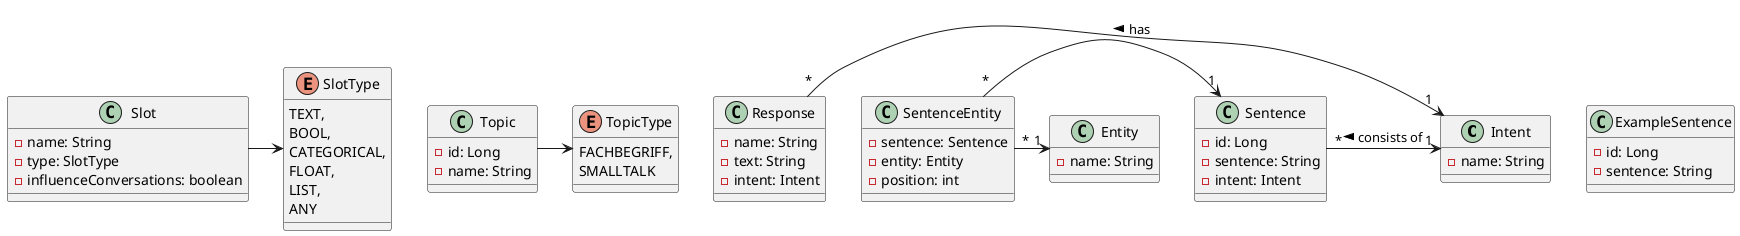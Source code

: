 @startuml
class Intent {
    - name: String
}

class Entity {
    - name: String
}

class SentenceEntity {
    - sentence: Sentence
    - entity: Entity
    - position: int
}

class Sentence {
    - id: Long
    - sentence: String
    - intent: Intent
}

class ExampleSentence {
    - id: Long
    - sentence: String
}


class Topic {
    - id: Long
    - name: String
}

class Response {
    - name: String
    - text: String
    - intent: Intent
}

class Slot {
    - name: String
    - type: SlotType
    - influenceConversations: boolean
}

enum TopicType {
FACHBEGRIFF,
SMALLTALK
}

enum SlotType {
TEXT,
BOOL,
CATEGORICAL,
FLOAT,
LIST,
ANY
}

Slot -> SlotType
Topic -> TopicType
Sentence "*" -> "1" Intent : consists of <
Response "*" -> "1" Intent : has <
SentenceEntity "*" -> "1" Sentence
SentenceEntity "*" -> "1" Entity
@enduml
